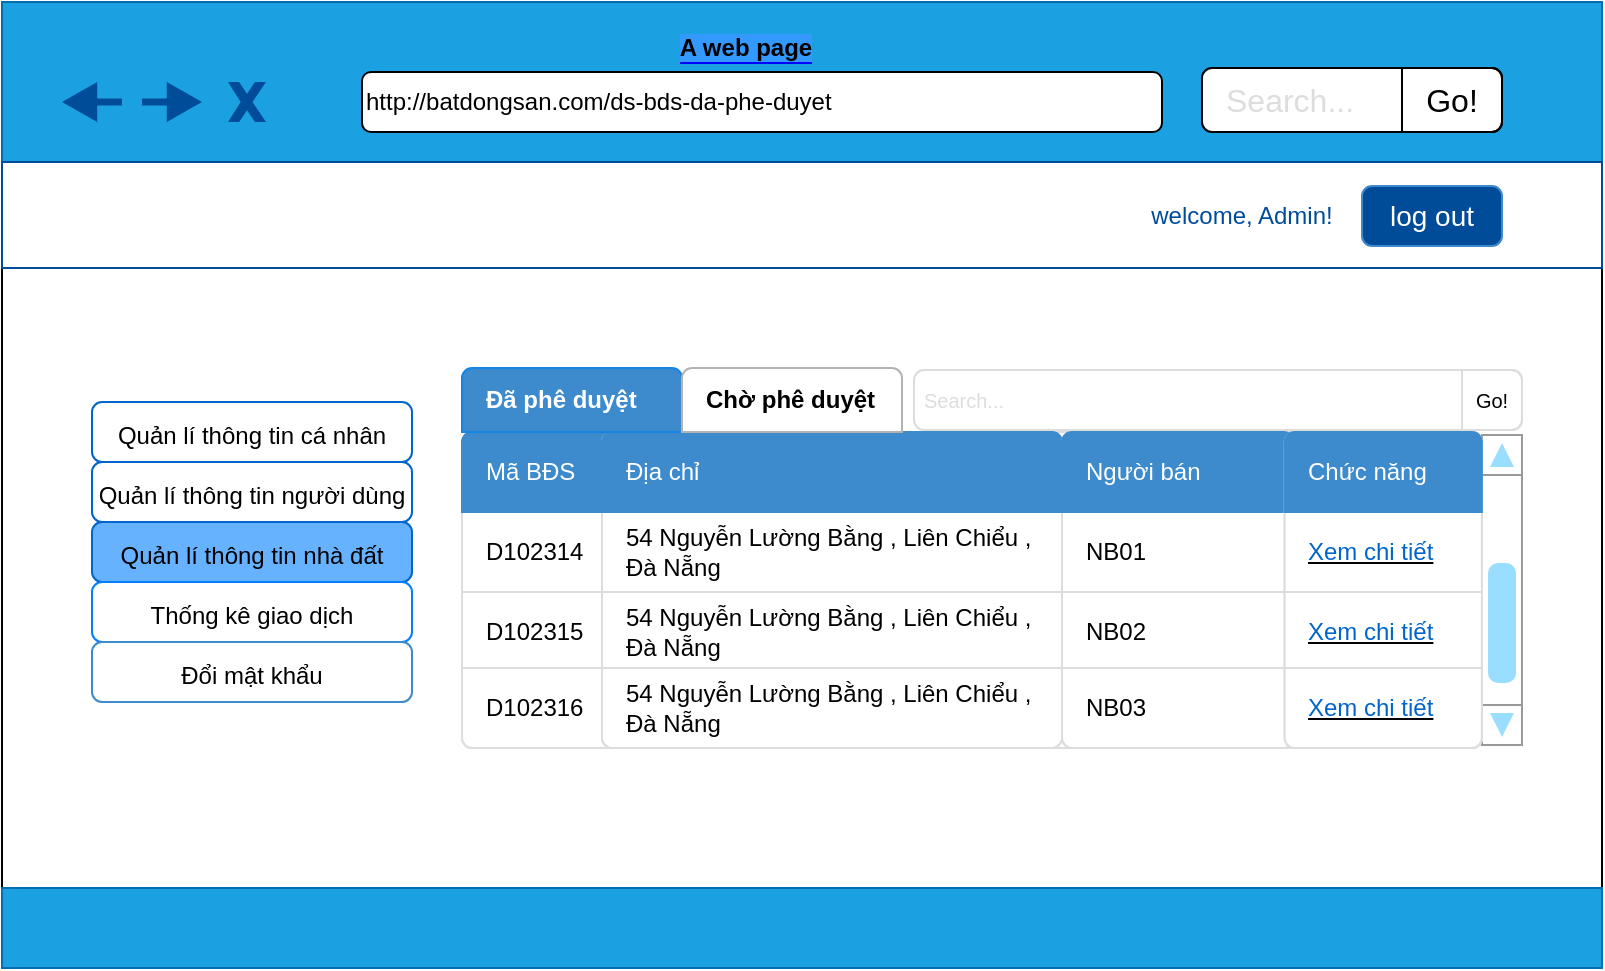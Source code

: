 <mxfile version="12.0.2" type="github" pages="1"><diagram id="NH0De1h8tEdP9LOJbd18" name="Page-1"><mxGraphModel dx="1408" dy="779" grid="1" gridSize="10" guides="1" tooltips="1" connect="1" arrows="1" fold="1" page="1" pageScale="1" pageWidth="827" pageHeight="1169" math="0" shadow="0"><root><mxCell id="0"/><mxCell id="1" parent="0"/><mxCell id="H4DDcBMJjKnxO3FUkKOn-1" value="" style="rounded=0;whiteSpace=wrap;html=1;fillColor=#FFFFFF;" parent="1" vertex="1"><mxGeometry y="28" width="800" height="482" as="geometry"/></mxCell><mxCell id="H4DDcBMJjKnxO3FUkKOn-5" value="" style="rounded=0;whiteSpace=wrap;html=1;fillColor=#1ba1e2;strokeColor=#006EAF;fontColor=#ffffff;" parent="1" vertex="1"><mxGeometry y="27" width="800" height="80" as="geometry"/></mxCell><mxCell id="H4DDcBMJjKnxO3FUkKOn-6" value="" style="rounded=0;whiteSpace=wrap;html=1;fillColor=#1ba1e2;strokeColor=#006EAF;fontColor=#ffffff;" parent="1" vertex="1"><mxGeometry y="470" width="800" height="40" as="geometry"/></mxCell><mxCell id="H4DDcBMJjKnxO3FUkKOn-8" value="&lt;span style=&quot;white-space: normal&quot;&gt;http://batdongsan.com/ds-bds-da-phe-duyet&lt;br&gt;&lt;/span&gt;" style="rounded=1;whiteSpace=wrap;html=1;align=left;" parent="1" vertex="1"><mxGeometry x="180" y="62" width="400" height="30" as="geometry"/></mxCell><mxCell id="H4DDcBMJjKnxO3FUkKOn-29" value="Search..." style="html=1;shadow=0;shape=mxgraph.bootstrap.rrect;fillColor=#ffffff;rSize=5;strokeColor=#000000;align=left;spacingLeft=10;fontSize=16;fontColor=#dddddd;whiteSpace=wrap;" parent="1" vertex="1"><mxGeometry x="600" y="60" width="150" height="32" as="geometry"/></mxCell><mxCell id="H4DDcBMJjKnxO3FUkKOn-30" value="Go!" style="html=1;shadow=0;dashed=0;shape=mxgraph.bootstrap.rightButton;rSize=5;strokeColor=#000000;fillColor=none;fontSize=16;whiteSpace=wrap;resizeHeight=1;" parent="H4DDcBMJjKnxO3FUkKOn-29" vertex="1"><mxGeometry x="1" width="50" height="32" relative="1" as="geometry"><mxPoint x="-50" as="offset"/></mxGeometry></mxCell><mxCell id="H4DDcBMJjKnxO3FUkKOn-37" value="" style="verticalLabelPosition=bottom;verticalAlign=top;html=1;shape=mxgraph.basic.x;strokeColor=none;fillColor=#004C99;fontColor=#ffffff;" parent="1" vertex="1"><mxGeometry x="113" y="67" width="19" height="20" as="geometry"/></mxCell><mxCell id="H4DDcBMJjKnxO3FUkKOn-39" value="" style="shape=image;html=1;verticalAlign=top;verticalLabelPosition=bottom;labelBackgroundColor=#ffffff;imageAspect=0;aspect=fixed;image=https://cdn0.iconfinder.com/data/icons/my-house-1/512/09-house-128.png;fillColor=#0000FF;" parent="1" vertex="1"><mxGeometry x="140" y="62" width="30" height="30" as="geometry"/></mxCell><mxCell id="H4DDcBMJjKnxO3FUkKOn-49" value="" style="html=1;shadow=0;dashed=0;align=center;verticalAlign=middle;shape=mxgraph.arrows2.arrow;dy=0.82;dx=17.6;flipH=1;notch=0;labelBackgroundColor=#0000ff;fillColor=#004C99;strokeColor=none;" parent="1" vertex="1"><mxGeometry x="30" y="67" width="30" height="20" as="geometry"/></mxCell><mxCell id="H4DDcBMJjKnxO3FUkKOn-53" value="" style="html=1;shadow=0;dashed=0;align=center;verticalAlign=middle;shape=mxgraph.arrows2.arrow;dy=0.82;dx=17.6;flipH=1;notch=0;labelBackgroundColor=#0000ff;fillColor=#004C99;strokeColor=none;rotation=180;" parent="1" vertex="1"><mxGeometry x="70" y="67" width="30" height="20" as="geometry"/></mxCell><mxCell id="H4DDcBMJjKnxO3FUkKOn-56" value="&lt;b style=&quot;background-color: rgb(51 , 153 , 255)&quot;&gt;A web page&lt;/b&gt;" style="text;html=1;align=center;verticalAlign=middle;whiteSpace=wrap;rounded=0;labelBackgroundColor=#0000ff;" parent="1" vertex="1"><mxGeometry x="327" y="40" width="90" height="20" as="geometry"/></mxCell><mxCell id="cFiAQLyp_G1X_QWSbdbf-6" value="" style="rounded=0;whiteSpace=wrap;html=1;strokeColor=#004C99;" parent="1" vertex="1"><mxGeometry y="107" width="800" height="53" as="geometry"/></mxCell><mxCell id="cFiAQLyp_G1X_QWSbdbf-7" value="log out" style="html=1;shadow=0;dashed=0;shape=mxgraph.bootstrap.rrect;rSize=5;fillColor=#004C99;align=center;strokeColor=#3D8BCD;fontColor=#ffffff;fontSize=14;whiteSpace=wrap;" parent="1" vertex="1"><mxGeometry x="680" y="119" width="70" height="30" as="geometry"/></mxCell><mxCell id="cFiAQLyp_G1X_QWSbdbf-8" value="&lt;font color=&quot;#004c99&quot;&gt;welcome, Admin!&lt;/font&gt;" style="text;html=1;strokeColor=none;fillColor=#FFFFFF;align=center;verticalAlign=middle;whiteSpace=wrap;rounded=0;" parent="1" vertex="1"><mxGeometry x="570" y="124" width="100" height="20" as="geometry"/></mxCell><mxCell id="6NtRQZqY0L_buCPkxZ3Z-6" value="&lt;font style=&quot;font-size: 12px&quot;&gt;Quản lí thông tin cá nhân&lt;/font&gt;" style="html=1;shadow=0;dashed=0;shape=mxgraph.bootstrap.rrect;rSize=5;strokeColor=#0066CC;fillColor=#ffffff;align=center;fontSize=16;whiteSpace=wrap;" parent="1" vertex="1"><mxGeometry x="45" y="227" width="160" height="30" as="geometry"/></mxCell><mxCell id="6NtRQZqY0L_buCPkxZ3Z-7" value="&lt;span style=&quot;white-space: normal&quot;&gt;&lt;font style=&quot;font-size: 12px&quot;&gt;Quản lí thông tin người dùng&lt;/font&gt;&lt;/span&gt;" style="html=1;shadow=0;dashed=0;shape=mxgraph.bootstrap.rrect;rSize=5;align=center;fontSize=16;whiteSpace=wrap;strokeColor=#0066CC;" parent="1" vertex="1"><mxGeometry x="45" y="257" width="160" height="30" as="geometry"/></mxCell><mxCell id="6NtRQZqY0L_buCPkxZ3Z-8" value="&lt;span style=&quot;font-size: 12px&quot;&gt;Quản lí thông tin nhà đất&lt;/span&gt;" style="html=1;shadow=0;dashed=0;shape=mxgraph.bootstrap.rrect;rSize=5;strokeColor=#0066CC;fillColor=#66B2FF;align=center;fontSize=16;whiteSpace=wrap;" parent="1" vertex="1"><mxGeometry x="45" y="287" width="160" height="30" as="geometry"/></mxCell><mxCell id="6NtRQZqY0L_buCPkxZ3Z-9" value="&lt;span style=&quot;font-size: 12px&quot;&gt;Thống kê giao dịch&lt;/span&gt;" style="html=1;shadow=0;dashed=0;shape=mxgraph.bootstrap.rrect;rSize=5;strokeColor=#007FFF;fillColor=#ffffff;align=center;fontSize=16;whiteSpace=wrap;" parent="1" vertex="1"><mxGeometry x="45" y="317" width="160" height="30" as="geometry"/></mxCell><mxCell id="6NtRQZqY0L_buCPkxZ3Z-10" value="&lt;font style=&quot;font-size: 12px&quot;&gt;Đổi mật khẩu&lt;/font&gt;" style="html=1;shadow=0;dashed=0;shape=mxgraph.bootstrap.rrect;rSize=5;strokeColor=#3D8BCD;fillColor=#FFFFFF;align=center;fontSize=16;whiteSpace=wrap;" parent="1" vertex="1"><mxGeometry x="45" y="347" width="160" height="30" as="geometry"/></mxCell><mxCell id="xvM3CoXxmK8Ox1nmNSIk-1" value="" style="verticalLabelPosition=bottom;shadow=0;dashed=0;align=center;html=1;verticalAlign=top;strokeWidth=1;shape=mxgraph.mockup.navigation.scrollBar;fillColor=#ffffff;strokeColor=#999999;barPos=20;fillColor2=#99ddff;strokeColor2=none;direction=north;" parent="1" vertex="1"><mxGeometry x="740" y="243.5" width="10" height="155" as="geometry"/></mxCell><mxCell id="elmiL-Avdj9_zMGWZd68-1" value="Search..." style="html=1;shadow=0;dashed=0;shape=mxgraph.bootstrap.rrect;fillColor=#ffffff;rSize=5;strokeColor=#dddddd;align=left;spacingLeft=3;fontSize=10;fontColor=#dddddd;whiteSpace=wrap;" parent="1" vertex="1"><mxGeometry x="456" y="211" width="304" height="30" as="geometry"/></mxCell><mxCell id="elmiL-Avdj9_zMGWZd68-2" value="Go!" style="html=1;shadow=0;dashed=0;shape=mxgraph.bootstrap.rightButton;rSize=5;strokeColor=#dddddd;fillColor=none;fontSize=10;whiteSpace=wrap;resizeHeight=1;" parent="elmiL-Avdj9_zMGWZd68-1" vertex="1"><mxGeometry x="1" width="30" height="30" relative="1" as="geometry"><mxPoint x="-30" as="offset"/></mxGeometry></mxCell><mxCell id="elmiL-Avdj9_zMGWZd68-5" value="" style="html=1;shadow=0;dashed=0;shape=mxgraph.bootstrap.rrect;rSize=5;strokeColor=#dddddd;html=1;whiteSpace=wrap;fillColor=#ffffff;" parent="1" vertex="1"><mxGeometry x="230" y="242" width="510" height="158" as="geometry"/></mxCell><mxCell id="elmiL-Avdj9_zMGWZd68-6" value="D102314" style="strokeColor=inherit;fillColor=inherit;gradientColor=inherit;html=1;shadow=0;dashed=0;shape=mxgraph.bootstrap.rect;spacingLeft=10;align=left;perimeter=none;whiteSpace=wrap;resizeWidth=1;" parent="elmiL-Avdj9_zMGWZd68-5" vertex="1"><mxGeometry width="137.079" height="40" relative="1" as="geometry"><mxPoint y="40" as="offset"/></mxGeometry></mxCell><mxCell id="elmiL-Avdj9_zMGWZd68-7" value="D102315" style="strokeColor=inherit;fillColor=inherit;gradientColor=inherit;html=1;shadow=0;dashed=0;shape=mxgraph.bootstrap.rect;spacingLeft=10;align=left;perimeter=none;whiteSpace=wrap;resizeWidth=1;" parent="elmiL-Avdj9_zMGWZd68-5" vertex="1"><mxGeometry width="137.079" height="40" relative="1" as="geometry"><mxPoint y="80" as="offset"/></mxGeometry></mxCell><mxCell id="elmiL-Avdj9_zMGWZd68-8" value="D102316" style="strokeColor=inherit;fillColor=inherit;gradientColor=inherit;html=1;shadow=0;dashed=0;shape=mxgraph.bootstrap.bottomButton;rSize=5;spacingLeft=10;align=left;perimeter=none;whiteSpace=wrap;resizeWidth=1;" parent="elmiL-Avdj9_zMGWZd68-5" vertex="1"><mxGeometry y="1" width="137.079" height="40" relative="1" as="geometry"><mxPoint y="-40" as="offset"/></mxGeometry></mxCell><mxCell id="elmiL-Avdj9_zMGWZd68-9" value="Mã BĐS" style="html=1;shadow=0;dashed=0;shape=mxgraph.bootstrap.topButton;rSize=5;fillColor=#3D8BCD;strokeColor=#3D8BCD;fontColor=#ffffff;spacingLeft=10;align=left;whiteSpace=wrap;resizeWidth=1;" parent="elmiL-Avdj9_zMGWZd68-5" vertex="1"><mxGeometry width="137.079" height="40" relative="1" as="geometry"/></mxCell><mxCell id="elmiL-Avdj9_zMGWZd68-10" value="" style="html=1;shadow=0;dashed=0;shape=mxgraph.bootstrap.rrect;rSize=5;strokeColor=#dddddd;html=1;whiteSpace=wrap;fillColor=#ffffff;" parent="elmiL-Avdj9_zMGWZd68-5" vertex="1"><mxGeometry x="70" width="440" height="158" as="geometry"/></mxCell><mxCell id="elmiL-Avdj9_zMGWZd68-11" value="54 Nguyễn Lường Bằng , Liên Chiểu , Đà Nẵng" style="strokeColor=inherit;fillColor=inherit;gradientColor=inherit;html=1;shadow=0;dashed=0;shape=mxgraph.bootstrap.rect;spacingLeft=10;align=left;perimeter=none;whiteSpace=wrap;resizeWidth=1;" parent="elmiL-Avdj9_zMGWZd68-10" vertex="1"><mxGeometry width="230" height="40" relative="1" as="geometry"><mxPoint y="40" as="offset"/></mxGeometry></mxCell><mxCell id="elmiL-Avdj9_zMGWZd68-12" value="54 Nguyễn Lường Bằng , Liên Chiểu , Đà Nẵng" style="strokeColor=inherit;fillColor=inherit;gradientColor=inherit;html=1;shadow=0;dashed=0;shape=mxgraph.bootstrap.rect;spacingLeft=10;align=left;perimeter=none;whiteSpace=wrap;resizeWidth=1;" parent="elmiL-Avdj9_zMGWZd68-10" vertex="1"><mxGeometry width="230" height="40" relative="1" as="geometry"><mxPoint y="80" as="offset"/></mxGeometry></mxCell><mxCell id="elmiL-Avdj9_zMGWZd68-13" value="54 Nguyễn Lường Bằng , Liên Chiểu , Đà Nẵng" style="strokeColor=inherit;fillColor=inherit;gradientColor=inherit;html=1;shadow=0;dashed=0;shape=mxgraph.bootstrap.bottomButton;rSize=5;spacingLeft=10;align=left;perimeter=none;whiteSpace=wrap;resizeWidth=1;" parent="elmiL-Avdj9_zMGWZd68-10" vertex="1"><mxGeometry y="1" width="230" height="40" relative="1" as="geometry"><mxPoint y="-40" as="offset"/></mxGeometry></mxCell><mxCell id="elmiL-Avdj9_zMGWZd68-14" value="Địa chỉ" style="html=1;shadow=0;dashed=0;shape=mxgraph.bootstrap.topButton;rSize=5;fillColor=#3D8BCD;strokeColor=#3D8BCD;fontColor=#ffffff;spacingLeft=10;align=left;whiteSpace=wrap;resizeWidth=1;" parent="elmiL-Avdj9_zMGWZd68-10" vertex="1"><mxGeometry width="230" height="40" relative="1" as="geometry"/></mxCell><mxCell id="elmiL-Avdj9_zMGWZd68-15" value="" style="html=1;shadow=0;dashed=0;shape=mxgraph.bootstrap.rrect;rSize=5;strokeColor=#dddddd;html=1;whiteSpace=wrap;fillColor=#ffffff;" parent="elmiL-Avdj9_zMGWZd68-10" vertex="1"><mxGeometry x="230" width="210" height="158" as="geometry"/></mxCell><mxCell id="elmiL-Avdj9_zMGWZd68-16" value="NB01" style="strokeColor=inherit;fillColor=inherit;gradientColor=inherit;html=1;shadow=0;dashed=0;shape=mxgraph.bootstrap.rect;spacingLeft=10;align=left;perimeter=none;whiteSpace=wrap;resizeWidth=1;" parent="elmiL-Avdj9_zMGWZd68-15" vertex="1"><mxGeometry width="115.862" height="40" relative="1" as="geometry"><mxPoint y="40" as="offset"/></mxGeometry></mxCell><mxCell id="elmiL-Avdj9_zMGWZd68-17" value="NB02" style="strokeColor=inherit;fillColor=inherit;gradientColor=inherit;html=1;shadow=0;dashed=0;shape=mxgraph.bootstrap.rect;spacingLeft=10;align=left;perimeter=none;whiteSpace=wrap;resizeWidth=1;" parent="elmiL-Avdj9_zMGWZd68-15" vertex="1"><mxGeometry width="115.862" height="40" relative="1" as="geometry"><mxPoint y="80" as="offset"/></mxGeometry></mxCell><mxCell id="elmiL-Avdj9_zMGWZd68-18" value="NB03" style="strokeColor=inherit;fillColor=inherit;gradientColor=inherit;html=1;shadow=0;dashed=0;shape=mxgraph.bootstrap.bottomButton;rSize=5;spacingLeft=10;align=left;perimeter=none;whiteSpace=wrap;resizeWidth=1;" parent="elmiL-Avdj9_zMGWZd68-15" vertex="1"><mxGeometry y="1" width="115.862" height="40" relative="1" as="geometry"><mxPoint y="-40" as="offset"/></mxGeometry></mxCell><mxCell id="elmiL-Avdj9_zMGWZd68-19" value="Người bán" style="html=1;shadow=0;dashed=0;shape=mxgraph.bootstrap.topButton;rSize=5;fillColor=#3D8BCD;strokeColor=#3D8BCD;fontColor=#ffffff;spacingLeft=10;align=left;whiteSpace=wrap;resizeWidth=1;" parent="elmiL-Avdj9_zMGWZd68-15" vertex="1"><mxGeometry width="115.862" height="40" relative="1" as="geometry"/></mxCell><mxCell id="elmiL-Avdj9_zMGWZd68-20" value="" style="html=1;shadow=0;dashed=0;shape=mxgraph.bootstrap.rrect;rSize=5;strokeColor=#dddddd;html=1;whiteSpace=wrap;fillColor=#ffffff;" parent="elmiL-Avdj9_zMGWZd68-15" vertex="1"><mxGeometry x="111.33" width="98.606" height="158" as="geometry"/></mxCell><mxCell id="elmiL-Avdj9_zMGWZd68-21" value="&lt;u&gt;&lt;font color=&quot;#0066cc&quot;&gt;Xem chi tiết&lt;/font&gt;&lt;/u&gt;" style="strokeColor=inherit;fillColor=inherit;gradientColor=inherit;html=1;shadow=0;dashed=0;shape=mxgraph.bootstrap.rect;spacingLeft=10;align=left;perimeter=none;whiteSpace=wrap;resizeWidth=1;" parent="elmiL-Avdj9_zMGWZd68-20" vertex="1"><mxGeometry width="98.606" height="40" relative="1" as="geometry"><mxPoint y="40" as="offset"/></mxGeometry></mxCell><mxCell id="elmiL-Avdj9_zMGWZd68-22" value="&lt;u style=&quot;white-space: normal&quot;&gt;&lt;font color=&quot;#0066cc&quot;&gt;Xem chi tiết&lt;/font&gt;&lt;/u&gt;" style="strokeColor=inherit;fillColor=inherit;gradientColor=inherit;html=1;shadow=0;dashed=0;shape=mxgraph.bootstrap.rect;spacingLeft=10;align=left;perimeter=none;whiteSpace=wrap;resizeWidth=1;" parent="elmiL-Avdj9_zMGWZd68-20" vertex="1"><mxGeometry width="98.606" height="40" relative="1" as="geometry"><mxPoint y="80" as="offset"/></mxGeometry></mxCell><mxCell id="elmiL-Avdj9_zMGWZd68-23" value="&lt;u style=&quot;white-space: normal&quot;&gt;&lt;font color=&quot;#0066cc&quot;&gt;Xem chi tiết&lt;/font&gt;&lt;/u&gt;" style="strokeColor=inherit;fillColor=inherit;gradientColor=inherit;html=1;shadow=0;dashed=0;shape=mxgraph.bootstrap.bottomButton;rSize=5;spacingLeft=10;align=left;perimeter=none;whiteSpace=wrap;resizeWidth=1;" parent="elmiL-Avdj9_zMGWZd68-20" vertex="1"><mxGeometry y="1" width="98.606" height="40" relative="1" as="geometry"><mxPoint y="-40" as="offset"/></mxGeometry></mxCell><mxCell id="elmiL-Avdj9_zMGWZd68-24" value="Chức năng" style="html=1;shadow=0;dashed=0;shape=mxgraph.bootstrap.topButton;rSize=5;fillColor=#3D8BCD;strokeColor=#3D8BCD;fontColor=#ffffff;spacingLeft=10;align=left;whiteSpace=wrap;resizeWidth=1;" parent="elmiL-Avdj9_zMGWZd68-20" vertex="1"><mxGeometry width="98.606" height="40" relative="1" as="geometry"/></mxCell><mxCell id="hPx7lmto0baaH4zIBcj_-7" value="&lt;b&gt;Đã phê duyệt&lt;/b&gt;" style="html=1;shadow=0;dashed=0;shape=mxgraph.bootstrap.topButton;rSize=5;fillColor=#3D8BCD;strokeColor=#1385E6;fontColor=#ffffff;spacingLeft=10;align=left;whiteSpace=wrap;labelBackgroundColor=none;" parent="1" vertex="1"><mxGeometry x="230" y="210" width="110" height="32" as="geometry"/></mxCell><mxCell id="hPx7lmto0baaH4zIBcj_-8" value="&lt;b&gt;Chờ phê duyệt&lt;/b&gt;" style="html=1;shadow=0;dashed=0;shape=mxgraph.bootstrap.topButton;rSize=5;spacingLeft=10;align=left;whiteSpace=wrap;labelBackgroundColor=none;strokeColor=#B3B3B3;" parent="1" vertex="1"><mxGeometry x="340" y="210" width="110" height="32" as="geometry"/></mxCell></root></mxGraphModel></diagram></mxfile>